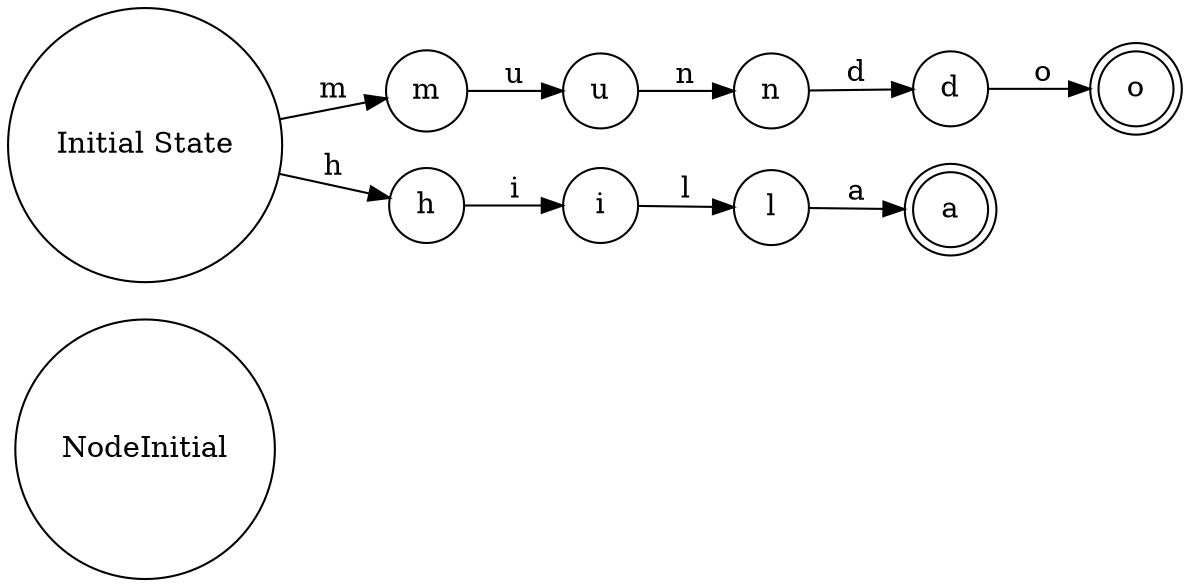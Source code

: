 digraph { 
	 rankdir = "LR"; 
	 node [shape=circle] NodeInitial State [label ="Initial State"];
	 node [shape=circle] Nodem [label ="m"];
	 node [shape=circle] Nodeu [label ="u"];
	 node [shape=circle] Noden [label ="n"];
	 node [shape=circle] Noded [label ="d"];
	 node [shape=doublecircle] Nodeo [label ="o"];
	 node [shape=circle] Nodeh [label ="h"];
	 node [shape=circle] Nodei [label ="i"];
	 node [shape=circle] Nodel [label ="l"];
	 node [shape=doublecircle] Nodea [label ="a"];
	 NodeInitial State -> Nodem[label="m"];
	 NodeInitial State -> Nodeh[label="h"];
	 Nodem -> Nodeu[label="u"];
	 Nodeu -> Noden[label="n"];
	 Noden -> Noded[label="d"];
	 Noded -> Nodeo[label="o"];
	 Nodeh -> Nodei[label="i"];
	 Nodei -> Nodel[label="l"];
	 Nodel -> Nodea[label="a"];
}